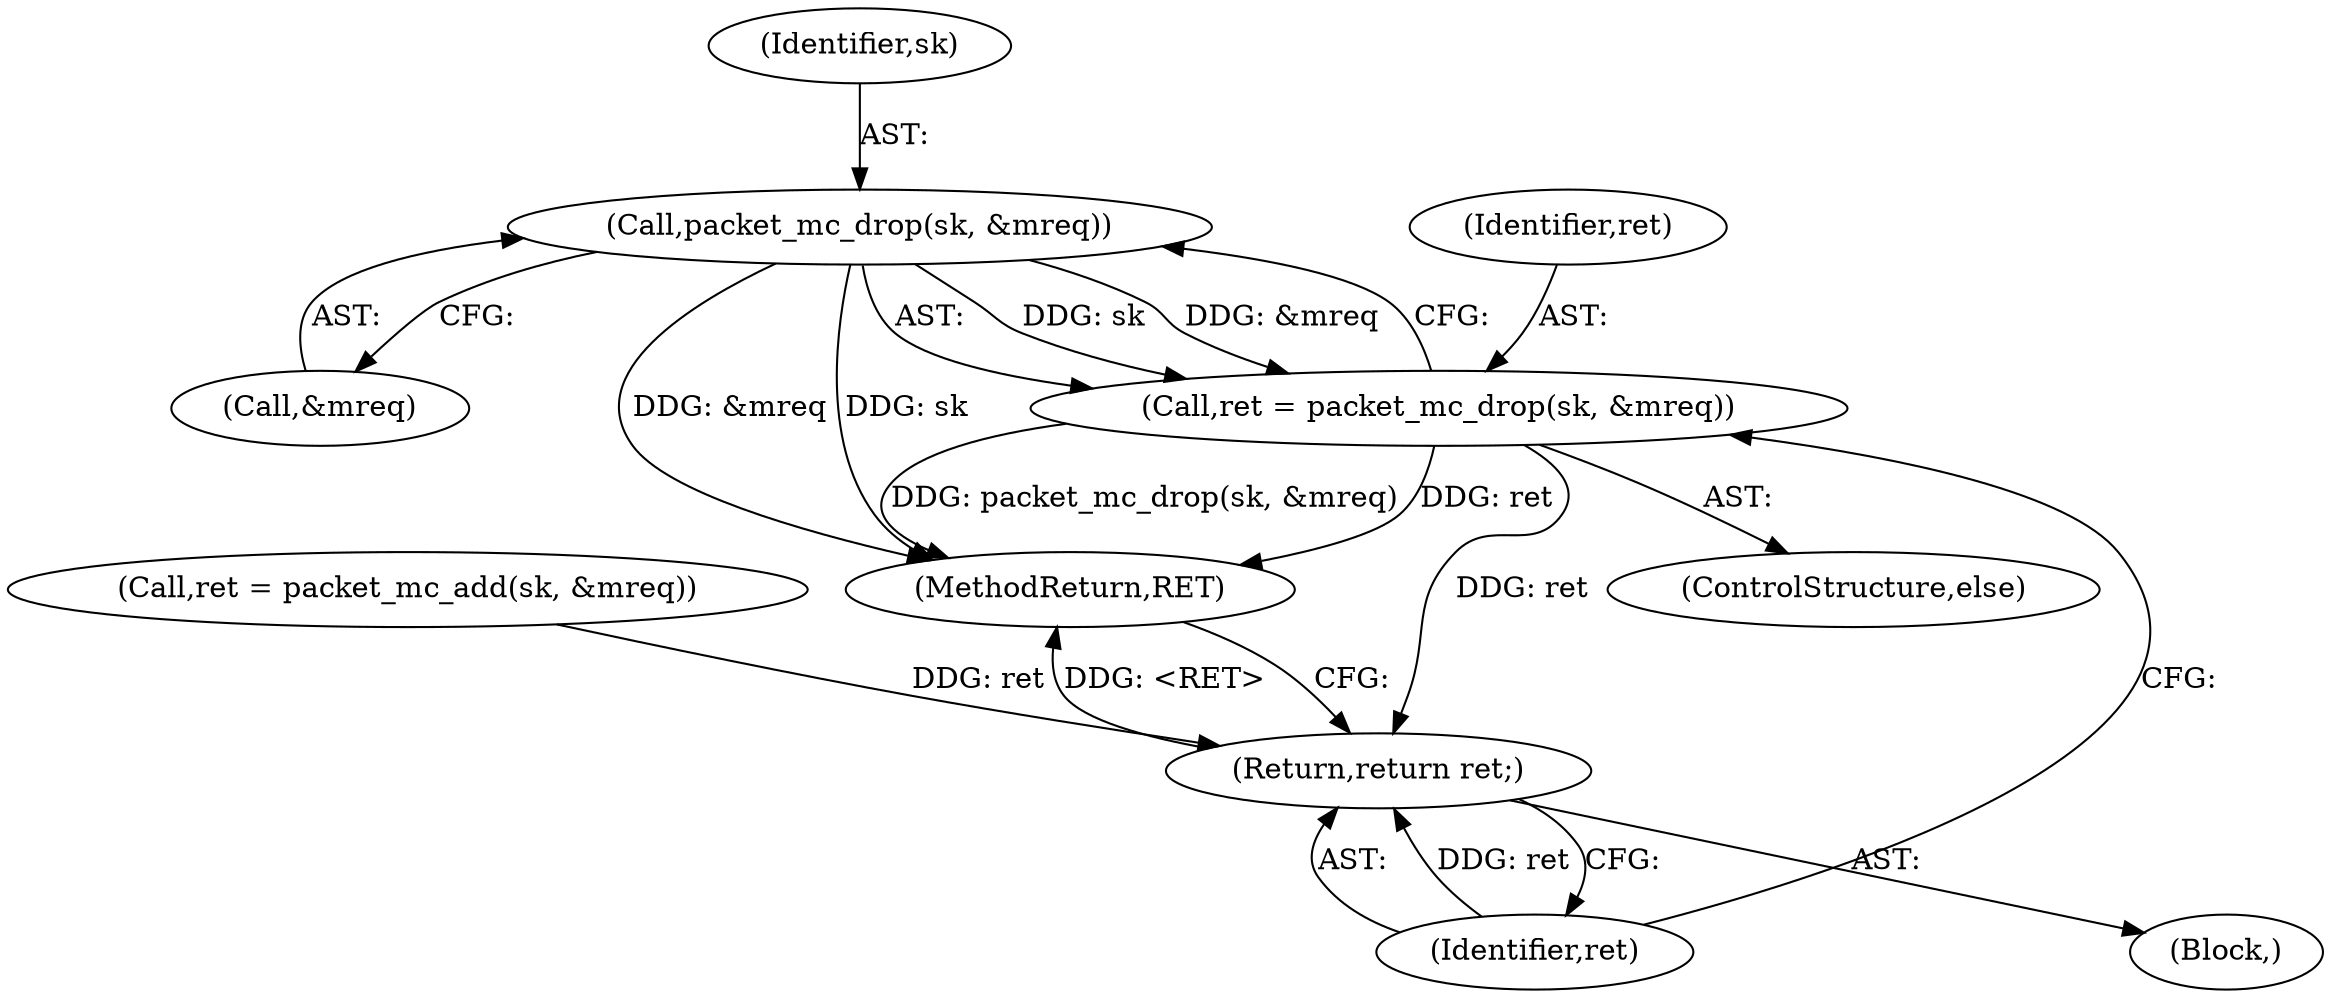digraph "0_linux_84ac7260236a49c79eede91617700174c2c19b0c_0@pointer" {
"1000185" [label="(Call,packet_mc_drop(sk, &mreq))"];
"1000183" [label="(Call,ret = packet_mc_drop(sk, &mreq))"];
"1000189" [label="(Return,return ret;)"];
"1000183" [label="(Call,ret = packet_mc_drop(sk, &mreq))"];
"1000190" [label="(Identifier,ret)"];
"1000189" [label="(Return,return ret;)"];
"1000176" [label="(Call,ret = packet_mc_add(sk, &mreq))"];
"1000182" [label="(ControlStructure,else)"];
"1000683" [label="(MethodReturn,RET)"];
"1000131" [label="(Block,)"];
"1000187" [label="(Call,&mreq)"];
"1000185" [label="(Call,packet_mc_drop(sk, &mreq))"];
"1000186" [label="(Identifier,sk)"];
"1000184" [label="(Identifier,ret)"];
"1000185" -> "1000183"  [label="AST: "];
"1000185" -> "1000187"  [label="CFG: "];
"1000186" -> "1000185"  [label="AST: "];
"1000187" -> "1000185"  [label="AST: "];
"1000183" -> "1000185"  [label="CFG: "];
"1000185" -> "1000683"  [label="DDG: sk"];
"1000185" -> "1000683"  [label="DDG: &mreq"];
"1000185" -> "1000183"  [label="DDG: sk"];
"1000185" -> "1000183"  [label="DDG: &mreq"];
"1000183" -> "1000182"  [label="AST: "];
"1000184" -> "1000183"  [label="AST: "];
"1000190" -> "1000183"  [label="CFG: "];
"1000183" -> "1000683"  [label="DDG: packet_mc_drop(sk, &mreq)"];
"1000183" -> "1000683"  [label="DDG: ret"];
"1000183" -> "1000189"  [label="DDG: ret"];
"1000189" -> "1000131"  [label="AST: "];
"1000189" -> "1000190"  [label="CFG: "];
"1000190" -> "1000189"  [label="AST: "];
"1000683" -> "1000189"  [label="CFG: "];
"1000189" -> "1000683"  [label="DDG: <RET>"];
"1000190" -> "1000189"  [label="DDG: ret"];
"1000176" -> "1000189"  [label="DDG: ret"];
}
